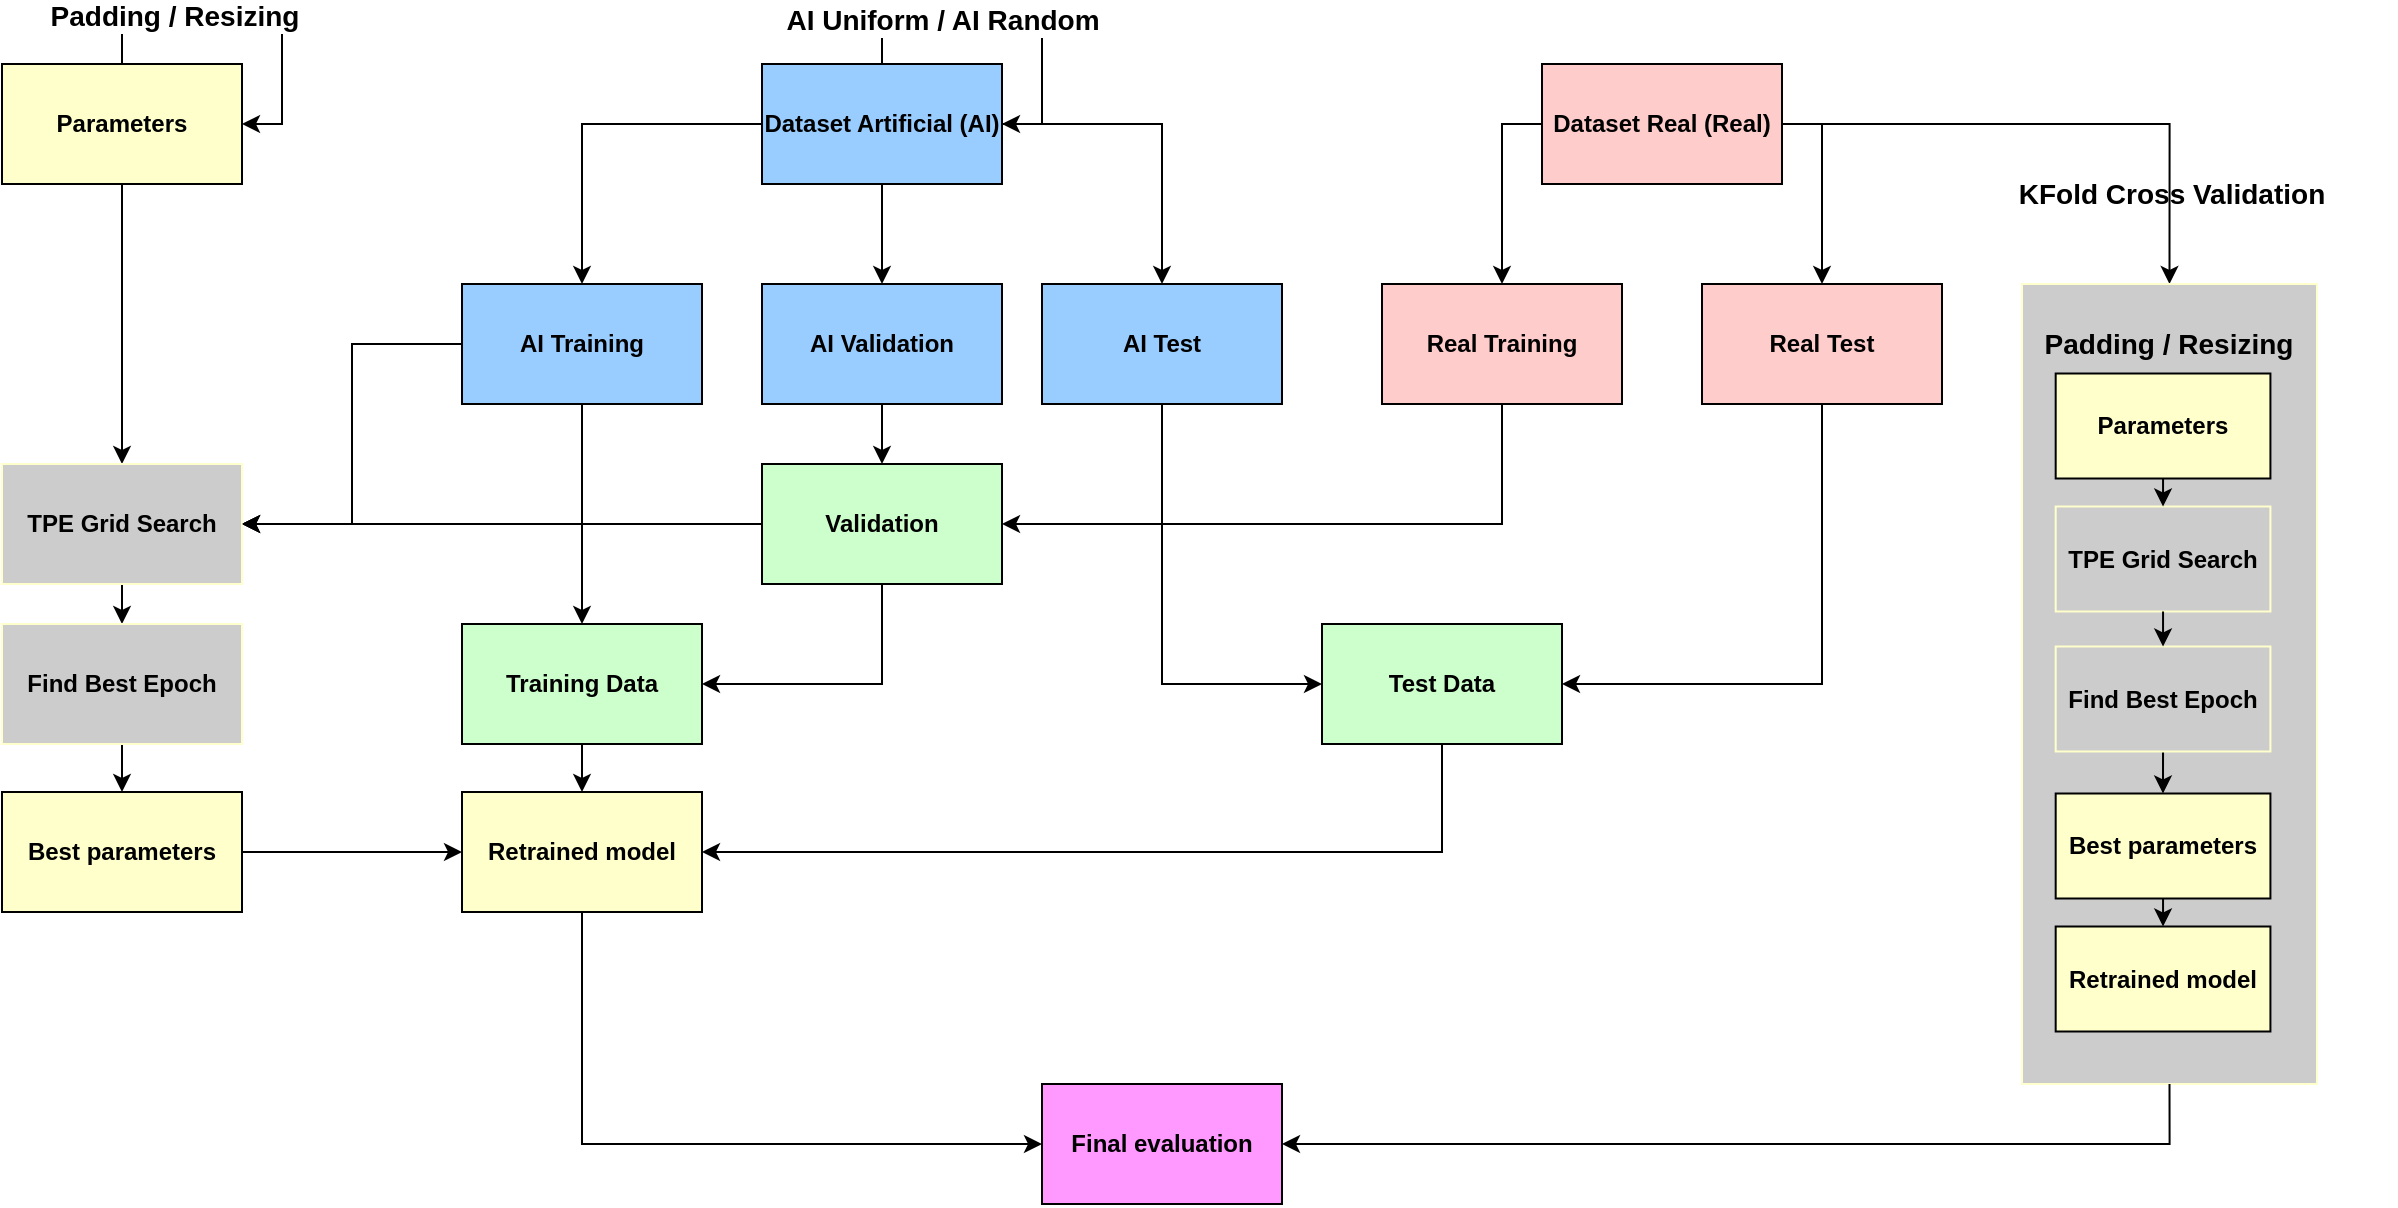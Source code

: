 <mxfile version="21.2.3" type="device">
  <diagram name="Seite-1" id="ObMnVh85HuGpCZ_jbzqC">
    <mxGraphModel dx="1674" dy="774" grid="1" gridSize="10" guides="1" tooltips="1" connect="1" arrows="1" fold="1" page="1" pageScale="1" pageWidth="827" pageHeight="1169" math="0" shadow="0">
      <root>
        <mxCell id="0" />
        <mxCell id="1" parent="0" />
        <mxCell id="NuPrWbKFmI7vso4aYNDR-14" style="edgeStyle=orthogonalEdgeStyle;rounded=0;orthogonalLoop=1;jettySize=auto;html=1;entryX=0.5;entryY=0;entryDx=0;entryDy=0;" parent="1" source="NuPrWbKFmI7vso4aYNDR-2" target="NuPrWbKFmI7vso4aYNDR-4" edge="1">
          <mxGeometry relative="1" as="geometry" />
        </mxCell>
        <mxCell id="NuPrWbKFmI7vso4aYNDR-15" style="edgeStyle=orthogonalEdgeStyle;rounded=0;orthogonalLoop=1;jettySize=auto;html=1;exitX=0.5;exitY=1;exitDx=0;exitDy=0;entryX=0.5;entryY=0;entryDx=0;entryDy=0;" parent="1" source="NuPrWbKFmI7vso4aYNDR-2" target="NuPrWbKFmI7vso4aYNDR-5" edge="1">
          <mxGeometry relative="1" as="geometry" />
        </mxCell>
        <mxCell id="NuPrWbKFmI7vso4aYNDR-16" style="edgeStyle=orthogonalEdgeStyle;rounded=0;orthogonalLoop=1;jettySize=auto;html=1;exitX=1;exitY=0.5;exitDx=0;exitDy=0;entryX=0.5;entryY=0;entryDx=0;entryDy=0;" parent="1" source="NuPrWbKFmI7vso4aYNDR-2" target="NuPrWbKFmI7vso4aYNDR-6" edge="1">
          <mxGeometry relative="1" as="geometry" />
        </mxCell>
        <mxCell id="NuPrWbKFmI7vso4aYNDR-2" value="&lt;b&gt;Dataset Artificial (AI)&lt;/b&gt;" style="rounded=0;whiteSpace=wrap;html=1;fillColor=#99CCFF;" parent="1" vertex="1">
          <mxGeometry x="430" y="170" width="120" height="60" as="geometry" />
        </mxCell>
        <mxCell id="NuPrWbKFmI7vso4aYNDR-17" style="edgeStyle=orthogonalEdgeStyle;rounded=0;orthogonalLoop=1;jettySize=auto;html=1;exitX=0;exitY=0.5;exitDx=0;exitDy=0;entryX=0.5;entryY=0;entryDx=0;entryDy=0;" parent="1" source="NuPrWbKFmI7vso4aYNDR-3" target="NuPrWbKFmI7vso4aYNDR-7" edge="1">
          <mxGeometry relative="1" as="geometry" />
        </mxCell>
        <mxCell id="NuPrWbKFmI7vso4aYNDR-18" style="edgeStyle=orthogonalEdgeStyle;rounded=0;orthogonalLoop=1;jettySize=auto;html=1;exitX=1;exitY=0.5;exitDx=0;exitDy=0;entryX=0.5;entryY=0;entryDx=0;entryDy=0;" parent="1" source="NuPrWbKFmI7vso4aYNDR-3" target="NuPrWbKFmI7vso4aYNDR-8" edge="1">
          <mxGeometry relative="1" as="geometry" />
        </mxCell>
        <mxCell id="sY9tv89bA_Qjg63RHlXv-11" style="edgeStyle=orthogonalEdgeStyle;rounded=0;orthogonalLoop=1;jettySize=auto;html=1;exitX=1;exitY=0.5;exitDx=0;exitDy=0;entryX=0.5;entryY=0;entryDx=0;entryDy=0;" edge="1" parent="1" source="NuPrWbKFmI7vso4aYNDR-3" target="sY9tv89bA_Qjg63RHlXv-28">
          <mxGeometry relative="1" as="geometry">
            <mxPoint x="1150" y="270" as="targetPoint" />
          </mxGeometry>
        </mxCell>
        <mxCell id="NuPrWbKFmI7vso4aYNDR-3" value="&lt;b&gt;Dataset Real (Real)&lt;/b&gt;" style="rounded=0;whiteSpace=wrap;html=1;fillColor=#FFCCCC;" parent="1" vertex="1">
          <mxGeometry x="820" y="170" width="120" height="60" as="geometry" />
        </mxCell>
        <mxCell id="NuPrWbKFmI7vso4aYNDR-32" style="edgeStyle=orthogonalEdgeStyle;rounded=0;orthogonalLoop=1;jettySize=auto;html=1;exitX=0.5;exitY=1;exitDx=0;exitDy=0;entryX=0.5;entryY=0;entryDx=0;entryDy=0;" parent="1" source="NuPrWbKFmI7vso4aYNDR-4" target="NuPrWbKFmI7vso4aYNDR-31" edge="1">
          <mxGeometry relative="1" as="geometry" />
        </mxCell>
        <mxCell id="sY9tv89bA_Qjg63RHlXv-6" style="edgeStyle=orthogonalEdgeStyle;rounded=0;orthogonalLoop=1;jettySize=auto;html=1;exitX=0.5;exitY=1;exitDx=0;exitDy=0;entryX=1;entryY=0.5;entryDx=0;entryDy=0;" edge="1" parent="1" source="NuPrWbKFmI7vso4aYNDR-4" target="NuPrWbKFmI7vso4aYNDR-10">
          <mxGeometry relative="1" as="geometry" />
        </mxCell>
        <mxCell id="sY9tv89bA_Qjg63RHlXv-8" style="edgeStyle=orthogonalEdgeStyle;rounded=0;orthogonalLoop=1;jettySize=auto;html=1;exitX=0;exitY=0.5;exitDx=0;exitDy=0;entryX=1;entryY=0.5;entryDx=0;entryDy=0;" edge="1" parent="1" source="NuPrWbKFmI7vso4aYNDR-4" target="NuPrWbKFmI7vso4aYNDR-10">
          <mxGeometry relative="1" as="geometry" />
        </mxCell>
        <mxCell id="NuPrWbKFmI7vso4aYNDR-4" value="&lt;b&gt;AI Training&lt;/b&gt;" style="rounded=0;whiteSpace=wrap;html=1;fillColor=#99CCFF;" parent="1" vertex="1">
          <mxGeometry x="280" y="280" width="120" height="60" as="geometry" />
        </mxCell>
        <mxCell id="NuPrWbKFmI7vso4aYNDR-30" style="edgeStyle=orthogonalEdgeStyle;rounded=0;orthogonalLoop=1;jettySize=auto;html=1;exitX=0.5;exitY=1;exitDx=0;exitDy=0;entryX=0.5;entryY=0;entryDx=0;entryDy=0;" parent="1" source="NuPrWbKFmI7vso4aYNDR-5" target="NuPrWbKFmI7vso4aYNDR-22" edge="1">
          <mxGeometry relative="1" as="geometry" />
        </mxCell>
        <mxCell id="NuPrWbKFmI7vso4aYNDR-5" value="&lt;b&gt;AI Validation&lt;/b&gt;" style="rounded=0;whiteSpace=wrap;html=1;fillColor=#99CCFF;" parent="1" vertex="1">
          <mxGeometry x="430" y="280" width="120" height="60" as="geometry" />
        </mxCell>
        <mxCell id="NuPrWbKFmI7vso4aYNDR-37" style="edgeStyle=orthogonalEdgeStyle;rounded=0;orthogonalLoop=1;jettySize=auto;html=1;exitX=0.5;exitY=1;exitDx=0;exitDy=0;entryX=0;entryY=0.5;entryDx=0;entryDy=0;" parent="1" source="NuPrWbKFmI7vso4aYNDR-6" target="NuPrWbKFmI7vso4aYNDR-36" edge="1">
          <mxGeometry relative="1" as="geometry" />
        </mxCell>
        <mxCell id="NuPrWbKFmI7vso4aYNDR-6" value="&lt;b&gt;AI Test&lt;/b&gt;" style="rounded=0;whiteSpace=wrap;html=1;fillColor=#99CCFF;" parent="1" vertex="1">
          <mxGeometry x="570" y="280" width="120" height="60" as="geometry" />
        </mxCell>
        <mxCell id="NuPrWbKFmI7vso4aYNDR-24" style="edgeStyle=orthogonalEdgeStyle;rounded=0;orthogonalLoop=1;jettySize=auto;html=1;exitX=0.5;exitY=1;exitDx=0;exitDy=0;entryX=1;entryY=0.5;entryDx=0;entryDy=0;" parent="1" source="NuPrWbKFmI7vso4aYNDR-7" target="NuPrWbKFmI7vso4aYNDR-22" edge="1">
          <mxGeometry relative="1" as="geometry" />
        </mxCell>
        <mxCell id="NuPrWbKFmI7vso4aYNDR-7" value="&lt;b&gt;Real Training&lt;/b&gt;" style="rounded=0;whiteSpace=wrap;html=1;fillColor=#FFCCCC;" parent="1" vertex="1">
          <mxGeometry x="740" y="280" width="120" height="60" as="geometry" />
        </mxCell>
        <mxCell id="NuPrWbKFmI7vso4aYNDR-38" style="edgeStyle=orthogonalEdgeStyle;rounded=0;orthogonalLoop=1;jettySize=auto;html=1;exitX=0.5;exitY=1;exitDx=0;exitDy=0;entryX=1;entryY=0.5;entryDx=0;entryDy=0;" parent="1" source="NuPrWbKFmI7vso4aYNDR-8" target="NuPrWbKFmI7vso4aYNDR-36" edge="1">
          <mxGeometry relative="1" as="geometry" />
        </mxCell>
        <mxCell id="NuPrWbKFmI7vso4aYNDR-8" value="&lt;b&gt;Real Test&lt;/b&gt;" style="rounded=0;whiteSpace=wrap;html=1;fillColor=#FFCCCC;" parent="1" vertex="1">
          <mxGeometry x="900" y="280" width="120" height="60" as="geometry" />
        </mxCell>
        <mxCell id="NuPrWbKFmI7vso4aYNDR-20" style="edgeStyle=orthogonalEdgeStyle;rounded=0;orthogonalLoop=1;jettySize=auto;html=1;exitX=0.5;exitY=1;exitDx=0;exitDy=0;entryX=0.5;entryY=0;entryDx=0;entryDy=0;" parent="1" source="NuPrWbKFmI7vso4aYNDR-9" target="NuPrWbKFmI7vso4aYNDR-10" edge="1">
          <mxGeometry relative="1" as="geometry" />
        </mxCell>
        <mxCell id="NuPrWbKFmI7vso4aYNDR-9" value="&lt;b&gt;Parameters&lt;/b&gt;" style="rounded=0;whiteSpace=wrap;html=1;fillColor=#FFFFCC;" parent="1" vertex="1">
          <mxGeometry x="50" y="170" width="120" height="60" as="geometry" />
        </mxCell>
        <mxCell id="NuPrWbKFmI7vso4aYNDR-48" style="edgeStyle=orthogonalEdgeStyle;rounded=0;orthogonalLoop=1;jettySize=auto;html=1;exitX=0.5;exitY=1;exitDx=0;exitDy=0;entryX=0.5;entryY=0;entryDx=0;entryDy=0;" parent="1" source="NuPrWbKFmI7vso4aYNDR-10" target="NuPrWbKFmI7vso4aYNDR-46" edge="1">
          <mxGeometry relative="1" as="geometry" />
        </mxCell>
        <mxCell id="NuPrWbKFmI7vso4aYNDR-10" value="&lt;b&gt;TPE Grid Search&lt;/b&gt;" style="rounded=0;whiteSpace=wrap;html=1;strokeColor=#FFFFCC;fillColor=#CCCCCC;" parent="1" vertex="1">
          <mxGeometry x="50" y="370" width="120" height="60" as="geometry" />
        </mxCell>
        <mxCell id="NuPrWbKFmI7vso4aYNDR-27" style="edgeStyle=orthogonalEdgeStyle;rounded=0;orthogonalLoop=1;jettySize=auto;html=1;exitX=1;exitY=0.5;exitDx=0;exitDy=0;entryX=0;entryY=0.5;entryDx=0;entryDy=0;" parent="1" source="NuPrWbKFmI7vso4aYNDR-11" target="NuPrWbKFmI7vso4aYNDR-12" edge="1">
          <mxGeometry relative="1" as="geometry" />
        </mxCell>
        <mxCell id="NuPrWbKFmI7vso4aYNDR-11" value="&lt;b&gt;Best parameters&lt;/b&gt;" style="rounded=0;whiteSpace=wrap;html=1;fillColor=#FFFFCC;" parent="1" vertex="1">
          <mxGeometry x="50" y="534" width="120" height="60" as="geometry" />
        </mxCell>
        <mxCell id="NuPrWbKFmI7vso4aYNDR-40" style="edgeStyle=orthogonalEdgeStyle;rounded=0;orthogonalLoop=1;jettySize=auto;html=1;exitX=0.5;exitY=1;exitDx=0;exitDy=0;entryX=0;entryY=0.5;entryDx=0;entryDy=0;" parent="1" source="NuPrWbKFmI7vso4aYNDR-12" target="NuPrWbKFmI7vso4aYNDR-13" edge="1">
          <mxGeometry relative="1" as="geometry" />
        </mxCell>
        <mxCell id="NuPrWbKFmI7vso4aYNDR-12" value="&lt;b&gt;Retrained model&lt;/b&gt;" style="rounded=0;whiteSpace=wrap;html=1;fillColor=#FFFFCC;" parent="1" vertex="1">
          <mxGeometry x="280" y="534" width="120" height="60" as="geometry" />
        </mxCell>
        <mxCell id="NuPrWbKFmI7vso4aYNDR-13" value="&lt;b&gt;Final evaluation&lt;/b&gt;" style="rounded=0;whiteSpace=wrap;html=1;fillColor=#FF99FF;" parent="1" vertex="1">
          <mxGeometry x="570" y="680" width="120" height="60" as="geometry" />
        </mxCell>
        <mxCell id="sY9tv89bA_Qjg63RHlXv-7" style="edgeStyle=orthogonalEdgeStyle;rounded=0;orthogonalLoop=1;jettySize=auto;html=1;exitX=0;exitY=0.5;exitDx=0;exitDy=0;entryX=1;entryY=0.5;entryDx=0;entryDy=0;" edge="1" parent="1" source="NuPrWbKFmI7vso4aYNDR-22" target="NuPrWbKFmI7vso4aYNDR-10">
          <mxGeometry relative="1" as="geometry" />
        </mxCell>
        <mxCell id="sY9tv89bA_Qjg63RHlXv-9" style="edgeStyle=orthogonalEdgeStyle;rounded=0;orthogonalLoop=1;jettySize=auto;html=1;exitX=0.5;exitY=1;exitDx=0;exitDy=0;entryX=1;entryY=0.5;entryDx=0;entryDy=0;" edge="1" parent="1" source="NuPrWbKFmI7vso4aYNDR-22" target="NuPrWbKFmI7vso4aYNDR-31">
          <mxGeometry relative="1" as="geometry" />
        </mxCell>
        <mxCell id="NuPrWbKFmI7vso4aYNDR-22" value="&lt;b&gt;Validation&lt;/b&gt;" style="rounded=0;whiteSpace=wrap;html=1;fillColor=#CCFFCC;" parent="1" vertex="1">
          <mxGeometry x="430" y="370" width="120" height="60" as="geometry" />
        </mxCell>
        <mxCell id="NuPrWbKFmI7vso4aYNDR-35" style="edgeStyle=orthogonalEdgeStyle;rounded=0;orthogonalLoop=1;jettySize=auto;html=1;exitX=0.5;exitY=1;exitDx=0;exitDy=0;entryX=0.5;entryY=0;entryDx=0;entryDy=0;" parent="1" source="NuPrWbKFmI7vso4aYNDR-31" target="NuPrWbKFmI7vso4aYNDR-12" edge="1">
          <mxGeometry relative="1" as="geometry" />
        </mxCell>
        <mxCell id="NuPrWbKFmI7vso4aYNDR-31" value="&lt;b&gt;Training Data&lt;br&gt;&lt;/b&gt;" style="rounded=0;whiteSpace=wrap;html=1;fillColor=#CCFFCC;" parent="1" vertex="1">
          <mxGeometry x="280" y="450" width="120" height="60" as="geometry" />
        </mxCell>
        <mxCell id="sY9tv89bA_Qjg63RHlXv-15" style="edgeStyle=orthogonalEdgeStyle;rounded=0;orthogonalLoop=1;jettySize=auto;html=1;exitX=0.5;exitY=1;exitDx=0;exitDy=0;entryX=1;entryY=0.5;entryDx=0;entryDy=0;" edge="1" parent="1" source="NuPrWbKFmI7vso4aYNDR-36" target="NuPrWbKFmI7vso4aYNDR-12">
          <mxGeometry relative="1" as="geometry" />
        </mxCell>
        <mxCell id="NuPrWbKFmI7vso4aYNDR-36" value="&lt;b&gt;Test Data&lt;/b&gt;" style="rounded=0;whiteSpace=wrap;html=1;fillColor=#CCFFCC;" parent="1" vertex="1">
          <mxGeometry x="710" y="450" width="120" height="60" as="geometry" />
        </mxCell>
        <mxCell id="NuPrWbKFmI7vso4aYNDR-42" style="edgeStyle=orthogonalEdgeStyle;rounded=0;orthogonalLoop=1;jettySize=auto;html=1;exitX=0.5;exitY=0;exitDx=0;exitDy=0;entryX=1;entryY=0.5;entryDx=0;entryDy=0;" parent="1" source="NuPrWbKFmI7vso4aYNDR-9" target="NuPrWbKFmI7vso4aYNDR-9" edge="1">
          <mxGeometry relative="1" as="geometry" />
        </mxCell>
        <mxCell id="NuPrWbKFmI7vso4aYNDR-43" value="&lt;b&gt;&lt;font style=&quot;font-size: 14px;&quot;&gt;Padding / Resizing&lt;br&gt;&lt;/font&gt;&lt;/b&gt;" style="edgeLabel;html=1;align=center;verticalAlign=middle;resizable=0;points=[];" parent="NuPrWbKFmI7vso4aYNDR-42" vertex="1" connectable="0">
          <mxGeometry x="-0.459" y="4" relative="1" as="geometry">
            <mxPoint as="offset" />
          </mxGeometry>
        </mxCell>
        <mxCell id="NuPrWbKFmI7vso4aYNDR-44" style="edgeStyle=orthogonalEdgeStyle;rounded=0;orthogonalLoop=1;jettySize=auto;html=1;exitX=0.5;exitY=0;exitDx=0;exitDy=0;entryX=1;entryY=0.5;entryDx=0;entryDy=0;" parent="1" source="NuPrWbKFmI7vso4aYNDR-2" target="NuPrWbKFmI7vso4aYNDR-2" edge="1">
          <mxGeometry relative="1" as="geometry" />
        </mxCell>
        <mxCell id="NuPrWbKFmI7vso4aYNDR-45" value="&lt;b&gt;&lt;font style=&quot;font-size: 14px;&quot;&gt;AI Uniform / AI Random&lt;br&gt;&lt;/font&gt;&lt;/b&gt;" style="edgeLabel;html=1;align=center;verticalAlign=middle;resizable=0;points=[];" parent="NuPrWbKFmI7vso4aYNDR-44" vertex="1" connectable="0">
          <mxGeometry x="-0.412" y="2" relative="1" as="geometry">
            <mxPoint as="offset" />
          </mxGeometry>
        </mxCell>
        <mxCell id="NuPrWbKFmI7vso4aYNDR-47" style="edgeStyle=orthogonalEdgeStyle;rounded=0;orthogonalLoop=1;jettySize=auto;html=1;exitX=0.5;exitY=1;exitDx=0;exitDy=0;" parent="1" source="NuPrWbKFmI7vso4aYNDR-46" target="NuPrWbKFmI7vso4aYNDR-11" edge="1">
          <mxGeometry relative="1" as="geometry" />
        </mxCell>
        <mxCell id="NuPrWbKFmI7vso4aYNDR-46" value="&lt;b&gt;Find Best Epoch&lt;br&gt;&lt;/b&gt;" style="rounded=0;whiteSpace=wrap;html=1;strokeColor=#FFFFCC;fillColor=#CCCCCC;" parent="1" vertex="1">
          <mxGeometry x="50" y="450" width="120" height="60" as="geometry" />
        </mxCell>
        <mxCell id="sY9tv89bA_Qjg63RHlXv-29" value="" style="group" vertex="1" connectable="0" parent="1">
          <mxGeometry x="1050" y="260" width="196.84" height="420" as="geometry" />
        </mxCell>
        <mxCell id="sY9tv89bA_Qjg63RHlXv-28" value="" style="rounded=0;whiteSpace=wrap;html=1;strokeColor=#FFFFCC;fillColor=#CCCCCC;" vertex="1" parent="sY9tv89bA_Qjg63RHlXv-29">
          <mxGeometry x="10.001" y="20" width="147.499" height="400" as="geometry" />
        </mxCell>
        <mxCell id="sY9tv89bA_Qjg63RHlXv-18" value="&lt;b&gt;Parameters&lt;/b&gt;" style="rounded=0;whiteSpace=wrap;html=1;fillColor=#FFFFCC;" vertex="1" parent="sY9tv89bA_Qjg63RHlXv-29">
          <mxGeometry x="26.842" y="64.75" width="107.368" height="52.5" as="geometry" />
        </mxCell>
        <mxCell id="sY9tv89bA_Qjg63RHlXv-20" value="&lt;b&gt;TPE Grid Search&lt;/b&gt;" style="rounded=0;whiteSpace=wrap;html=1;strokeColor=#FFFFCC;fillColor=#CCCCCC;" vertex="1" parent="sY9tv89bA_Qjg63RHlXv-29">
          <mxGeometry x="26.842" y="131.25" width="107.368" height="52.5" as="geometry" />
        </mxCell>
        <mxCell id="sY9tv89bA_Qjg63RHlXv-17" style="edgeStyle=orthogonalEdgeStyle;rounded=0;orthogonalLoop=1;jettySize=auto;html=1;exitX=0.5;exitY=1;exitDx=0;exitDy=0;entryX=0.5;entryY=0;entryDx=0;entryDy=0;" edge="1" parent="sY9tv89bA_Qjg63RHlXv-29" source="sY9tv89bA_Qjg63RHlXv-18" target="sY9tv89bA_Qjg63RHlXv-20">
          <mxGeometry relative="1" as="geometry" />
        </mxCell>
        <mxCell id="sY9tv89bA_Qjg63RHlXv-21" value="&lt;b&gt;Best parameters&lt;/b&gt;" style="rounded=0;whiteSpace=wrap;html=1;fillColor=#FFFFCC;" vertex="1" parent="sY9tv89bA_Qjg63RHlXv-29">
          <mxGeometry x="26.842" y="274.75" width="107.368" height="52.5" as="geometry" />
        </mxCell>
        <mxCell id="sY9tv89bA_Qjg63RHlXv-24" style="edgeStyle=orthogonalEdgeStyle;rounded=0;orthogonalLoop=1;jettySize=auto;html=1;exitX=0.5;exitY=1;exitDx=0;exitDy=0;" edge="1" parent="sY9tv89bA_Qjg63RHlXv-29" source="sY9tv89bA_Qjg63RHlXv-25" target="sY9tv89bA_Qjg63RHlXv-21">
          <mxGeometry relative="1" as="geometry" />
        </mxCell>
        <mxCell id="sY9tv89bA_Qjg63RHlXv-25" value="&lt;b&gt;Find Best Epoch&lt;br&gt;&lt;/b&gt;" style="rounded=0;whiteSpace=wrap;html=1;strokeColor=#FFFFCC;fillColor=#CCCCCC;" vertex="1" parent="sY9tv89bA_Qjg63RHlXv-29">
          <mxGeometry x="26.842" y="201.25" width="107.368" height="52.5" as="geometry" />
        </mxCell>
        <mxCell id="sY9tv89bA_Qjg63RHlXv-19" style="edgeStyle=orthogonalEdgeStyle;rounded=0;orthogonalLoop=1;jettySize=auto;html=1;exitX=0.5;exitY=1;exitDx=0;exitDy=0;entryX=0.5;entryY=0;entryDx=0;entryDy=0;" edge="1" parent="sY9tv89bA_Qjg63RHlXv-29" source="sY9tv89bA_Qjg63RHlXv-20" target="sY9tv89bA_Qjg63RHlXv-25">
          <mxGeometry relative="1" as="geometry" />
        </mxCell>
        <mxCell id="sY9tv89bA_Qjg63RHlXv-26" value="&lt;b&gt;Retrained model&lt;/b&gt;" style="rounded=0;whiteSpace=wrap;html=1;fillColor=#FFFFCC;" vertex="1" parent="sY9tv89bA_Qjg63RHlXv-29">
          <mxGeometry x="26.842" y="341.25" width="107.368" height="52.5" as="geometry" />
        </mxCell>
        <mxCell id="sY9tv89bA_Qjg63RHlXv-27" style="edgeStyle=orthogonalEdgeStyle;rounded=0;orthogonalLoop=1;jettySize=auto;html=1;exitX=0.5;exitY=1;exitDx=0;exitDy=0;entryX=0.5;entryY=0;entryDx=0;entryDy=0;" edge="1" parent="sY9tv89bA_Qjg63RHlXv-29" source="sY9tv89bA_Qjg63RHlXv-21" target="sY9tv89bA_Qjg63RHlXv-26">
          <mxGeometry relative="1" as="geometry" />
        </mxCell>
        <mxCell id="sY9tv89bA_Qjg63RHlXv-32" value="&lt;font style=&quot;font-size: 14px;&quot;&gt;&lt;b&gt;Padding / Resizing&lt;/b&gt;&lt;font&gt;&lt;b&gt;&lt;br&gt;&lt;/b&gt;&lt;/font&gt;&lt;/font&gt;" style="text;html=1;strokeColor=none;fillColor=none;align=center;verticalAlign=middle;whiteSpace=wrap;rounded=0;" vertex="1" parent="sY9tv89bA_Qjg63RHlXv-29">
          <mxGeometry x="17.17" y="34.75" width="133.16" height="30" as="geometry" />
        </mxCell>
        <mxCell id="sY9tv89bA_Qjg63RHlXv-30" style="edgeStyle=orthogonalEdgeStyle;rounded=0;orthogonalLoop=1;jettySize=auto;html=1;exitX=0.5;exitY=1;exitDx=0;exitDy=0;entryX=1;entryY=0.5;entryDx=0;entryDy=0;" edge="1" parent="1" source="sY9tv89bA_Qjg63RHlXv-28" target="NuPrWbKFmI7vso4aYNDR-13">
          <mxGeometry relative="1" as="geometry" />
        </mxCell>
        <mxCell id="sY9tv89bA_Qjg63RHlXv-31" value="&lt;b&gt;&lt;font style=&quot;font-size: 14px;&quot;&gt;KFold Cross Validation&lt;/font&gt;&lt;/b&gt;" style="text;html=1;strokeColor=none;fillColor=none;align=center;verticalAlign=middle;whiteSpace=wrap;rounded=0;" vertex="1" parent="1">
          <mxGeometry x="1050" y="220" width="170" height="30" as="geometry" />
        </mxCell>
      </root>
    </mxGraphModel>
  </diagram>
</mxfile>
